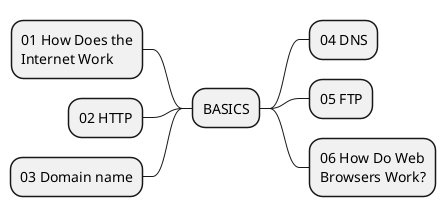 @startmindmap BASICS
<style>
node {
    MaximumWidth 150
    HorizontalAlignment left
}
</style>

+  BASICS
-- 01 How Does the Internet Work
-- 02 HTTP
-- 03 Domain name
++ 04 DNS
++ 05 FTP
++ 06 How Do Web Browsers Work?

@endmindmap